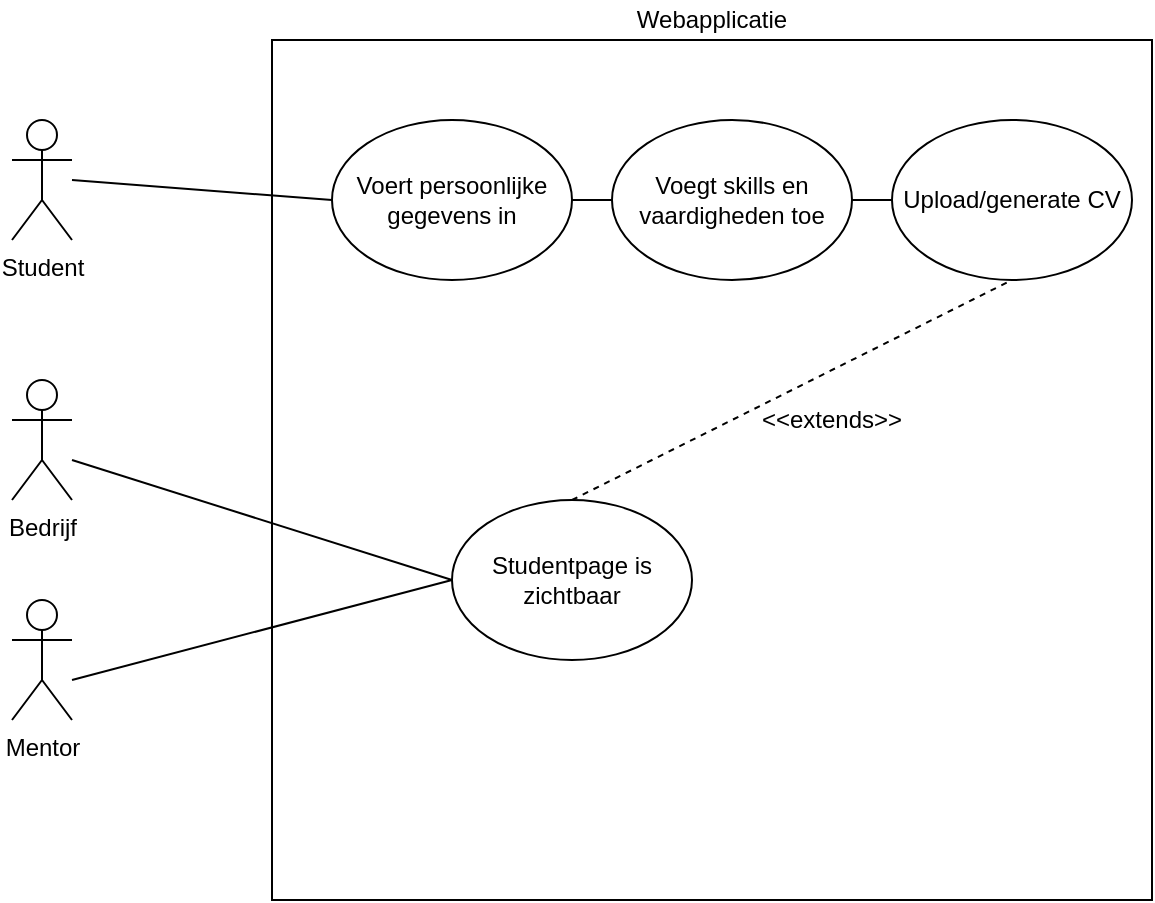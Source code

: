 <mxfile version="12.3.3" type="device" pages="1"><diagram id="_mfk0em7KyxZHMxPCS8r" name="Page-1"><mxGraphModel dx="1278" dy="552" grid="1" gridSize="10" guides="1" tooltips="1" connect="1" arrows="1" fold="1" page="1" pageScale="1" pageWidth="850" pageHeight="1100" math="0" shadow="0"><root><mxCell id="0"/><mxCell id="1" parent="0"/><mxCell id="aGA0YAeqUdbF9yp8rule-4" value="" style="rounded=0;whiteSpace=wrap;html=1;" parent="1" vertex="1"><mxGeometry x="240" y="40" width="440" height="430" as="geometry"/></mxCell><mxCell id="aGA0YAeqUdbF9yp8rule-5" value="Webapplicatie" style="text;html=1;strokeColor=none;fillColor=none;align=center;verticalAlign=middle;whiteSpace=wrap;rounded=0;" parent="1" vertex="1"><mxGeometry x="440" y="20" width="40" height="20" as="geometry"/></mxCell><mxCell id="jVUEM7rOkYkqLViE0H0y-17" value="Student" style="shape=umlActor;verticalLabelPosition=bottom;labelBackgroundColor=#ffffff;verticalAlign=top;html=1;outlineConnect=0;" vertex="1" parent="1"><mxGeometry x="110" y="80" width="30" height="60" as="geometry"/></mxCell><mxCell id="jVUEM7rOkYkqLViE0H0y-18" value="Voert persoonlijke gegevens in" style="ellipse;whiteSpace=wrap;html=1;" vertex="1" parent="1"><mxGeometry x="270" y="80" width="120" height="80" as="geometry"/></mxCell><mxCell id="jVUEM7rOkYkqLViE0H0y-19" value="Voegt skills en vaardigheden toe" style="ellipse;whiteSpace=wrap;html=1;" vertex="1" parent="1"><mxGeometry x="410" y="80" width="120" height="80" as="geometry"/></mxCell><mxCell id="jVUEM7rOkYkqLViE0H0y-20" value="Upload/generate CV" style="ellipse;whiteSpace=wrap;html=1;" vertex="1" parent="1"><mxGeometry x="550" y="80" width="120" height="80" as="geometry"/></mxCell><mxCell id="jVUEM7rOkYkqLViE0H0y-21" value="Studentpage is zichtbaar" style="ellipse;whiteSpace=wrap;html=1;" vertex="1" parent="1"><mxGeometry x="330" y="270" width="120" height="80" as="geometry"/></mxCell><mxCell id="jVUEM7rOkYkqLViE0H0y-22" value="" style="endArrow=none;html=1;entryX=0;entryY=0.5;entryDx=0;entryDy=0;" edge="1" parent="1" target="jVUEM7rOkYkqLViE0H0y-18"><mxGeometry width="50" height="50" relative="1" as="geometry"><mxPoint x="140" y="110" as="sourcePoint"/><mxPoint x="230" y="90" as="targetPoint"/></mxGeometry></mxCell><mxCell id="jVUEM7rOkYkqLViE0H0y-23" value="" style="endArrow=none;html=1;entryX=0;entryY=0.5;entryDx=0;entryDy=0;exitX=1;exitY=0.5;exitDx=0;exitDy=0;" edge="1" parent="1" source="jVUEM7rOkYkqLViE0H0y-18" target="jVUEM7rOkYkqLViE0H0y-19"><mxGeometry width="50" height="50" relative="1" as="geometry"><mxPoint x="370" y="230" as="sourcePoint"/><mxPoint x="420" y="180" as="targetPoint"/></mxGeometry></mxCell><mxCell id="jVUEM7rOkYkqLViE0H0y-24" value="" style="endArrow=none;html=1;entryX=0;entryY=0.5;entryDx=0;entryDy=0;exitX=1;exitY=0.5;exitDx=0;exitDy=0;" edge="1" parent="1" source="jVUEM7rOkYkqLViE0H0y-19" target="jVUEM7rOkYkqLViE0H0y-20"><mxGeometry width="50" height="50" relative="1" as="geometry"><mxPoint x="530" y="200" as="sourcePoint"/><mxPoint x="580" y="150" as="targetPoint"/></mxGeometry></mxCell><mxCell id="jVUEM7rOkYkqLViE0H0y-27" value="Bedrijf" style="shape=umlActor;verticalLabelPosition=bottom;labelBackgroundColor=#ffffff;verticalAlign=top;html=1;outlineConnect=0;" vertex="1" parent="1"><mxGeometry x="110" y="210" width="30" height="60" as="geometry"/></mxCell><mxCell id="jVUEM7rOkYkqLViE0H0y-28" value="Mentor" style="shape=umlActor;verticalLabelPosition=bottom;labelBackgroundColor=#ffffff;verticalAlign=top;html=1;outlineConnect=0;" vertex="1" parent="1"><mxGeometry x="110" y="320" width="30" height="60" as="geometry"/></mxCell><mxCell id="jVUEM7rOkYkqLViE0H0y-31" value="" style="endArrow=none;html=1;entryX=0;entryY=0.5;entryDx=0;entryDy=0;" edge="1" parent="1" target="jVUEM7rOkYkqLViE0H0y-21"><mxGeometry width="50" height="50" relative="1" as="geometry"><mxPoint x="140" y="250" as="sourcePoint"/><mxPoint x="210" y="250" as="targetPoint"/></mxGeometry></mxCell><mxCell id="jVUEM7rOkYkqLViE0H0y-32" value="" style="endArrow=none;html=1;entryX=0;entryY=0.5;entryDx=0;entryDy=0;" edge="1" parent="1" target="jVUEM7rOkYkqLViE0H0y-21"><mxGeometry width="50" height="50" relative="1" as="geometry"><mxPoint x="140" y="360" as="sourcePoint"/><mxPoint x="240" y="330" as="targetPoint"/></mxGeometry></mxCell><mxCell id="jVUEM7rOkYkqLViE0H0y-33" value="" style="endArrow=none;dashed=1;html=1;entryX=0.5;entryY=1;entryDx=0;entryDy=0;exitX=0.5;exitY=0;exitDx=0;exitDy=0;" edge="1" parent="1" source="jVUEM7rOkYkqLViE0H0y-21" target="jVUEM7rOkYkqLViE0H0y-20"><mxGeometry width="50" height="50" relative="1" as="geometry"><mxPoint x="540" y="230" as="sourcePoint"/><mxPoint x="590" y="180" as="targetPoint"/></mxGeometry></mxCell><mxCell id="jVUEM7rOkYkqLViE0H0y-34" value="&amp;lt;&amp;lt;extends&amp;gt;&amp;gt;" style="text;html=1;strokeColor=none;fillColor=none;align=center;verticalAlign=middle;whiteSpace=wrap;rounded=0;" vertex="1" parent="1"><mxGeometry x="500" y="220" width="40" height="20" as="geometry"/></mxCell></root></mxGraphModel></diagram></mxfile>